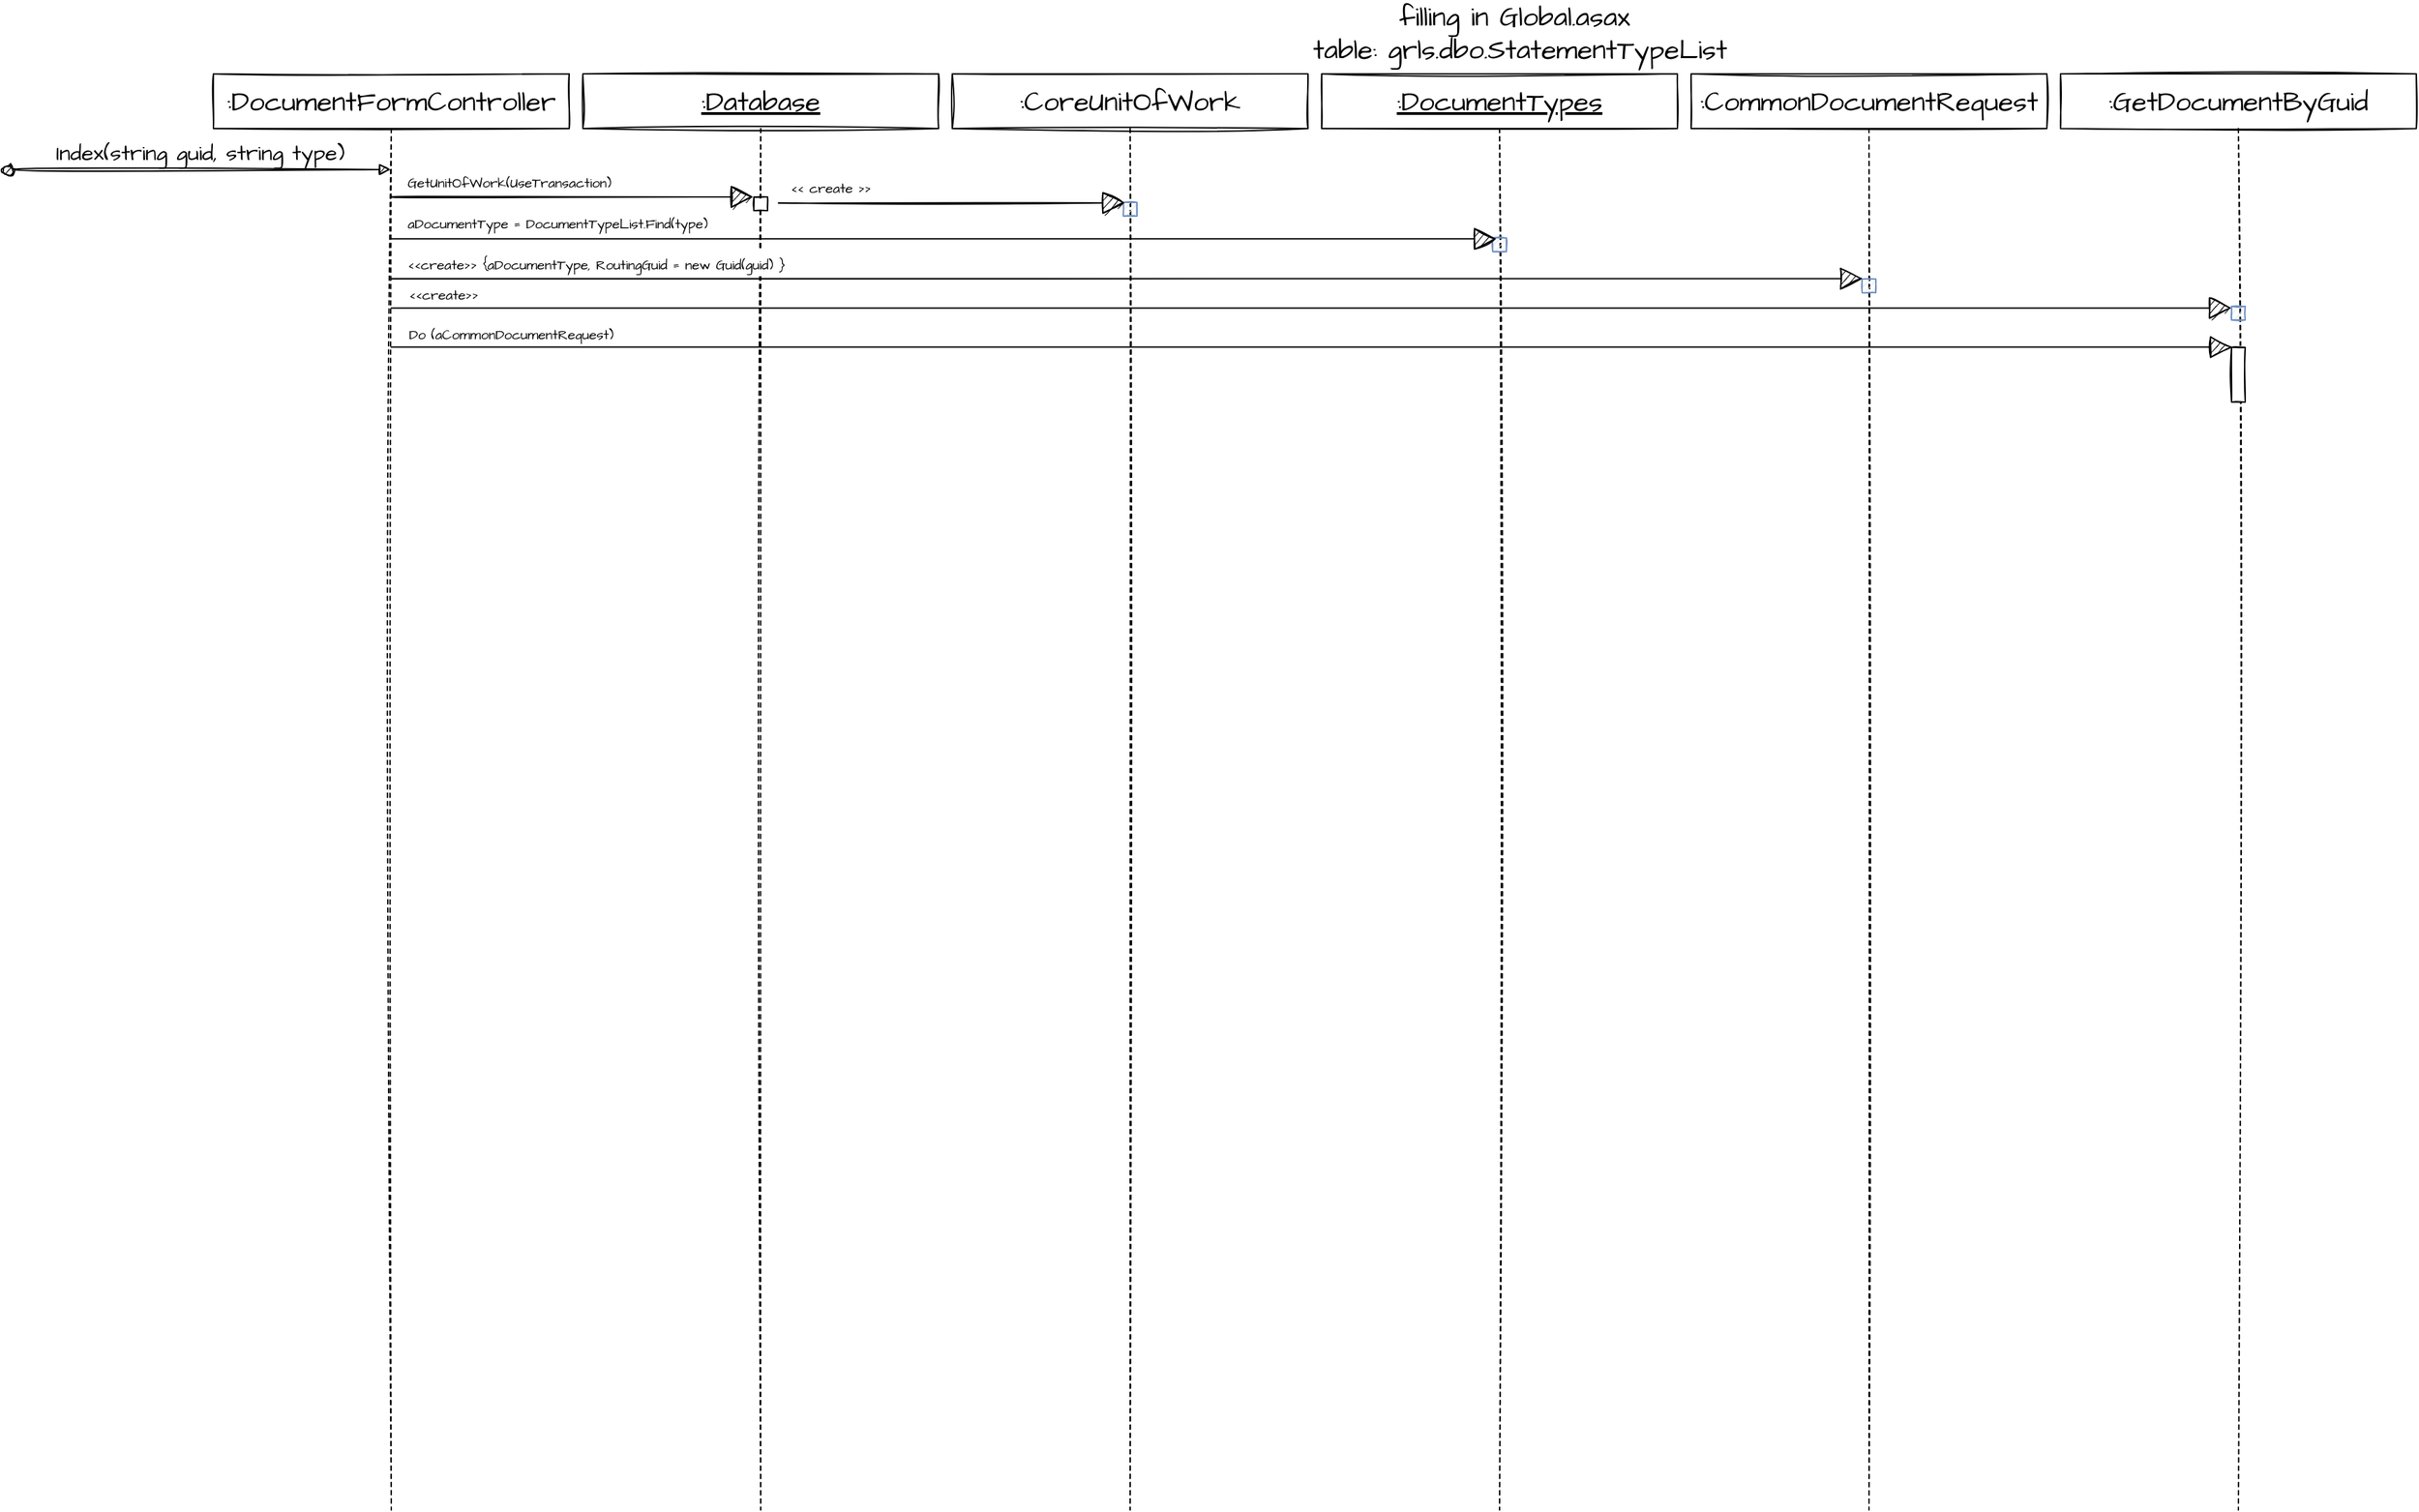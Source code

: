 <mxfile version="20.3.2" type="github">
  <diagram id="kgpKYQtTHZ0yAKxKKP6v" name="Page-1">
    <mxGraphModel dx="1531" dy="1917" grid="1" gridSize="10" guides="1" tooltips="1" connect="1" arrows="1" fold="1" page="1" pageScale="1" pageWidth="850" pageHeight="1100" math="0" shadow="0">
      <root>
        <mxCell id="0" />
        <mxCell id="1" parent="0" />
        <mxCell id="ks56MIvrGEHXzN9xDOrr-1" value=":DocumentFormController" style="shape=umlLifeline;perimeter=lifelinePerimeter;whiteSpace=wrap;html=1;container=1;collapsible=0;recursiveResize=0;outlineConnect=0;sketch=1;hachureGap=4;fontFamily=Architects Daughter;fontSource=https%3A%2F%2Ffonts.googleapis.com%2Fcss%3Ffamily%3DArchitects%2BDaughter;fontSize=20;" parent="1" vertex="1">
          <mxGeometry x="80" y="30" width="260" height="1050" as="geometry" />
        </mxCell>
        <mxCell id="ks56MIvrGEHXzN9xDOrr-2" value="Index(string guid, string type)" style="html=1;verticalAlign=bottom;startArrow=oval;startFill=1;endArrow=block;startSize=8;rounded=0;sketch=1;hachureGap=4;fontFamily=Architects Daughter;fontSource=https%3A%2F%2Ffonts.googleapis.com%2Fcss%3Ffamily%3DArchitects%2BDaughter;fontSize=16;sourcePerimeterSpacing=8;targetPerimeterSpacing=8;curved=1;" parent="1" target="ks56MIvrGEHXzN9xDOrr-1" edge="1">
          <mxGeometry width="60" relative="1" as="geometry">
            <mxPoint x="-70" y="100" as="sourcePoint" />
            <mxPoint x="320" y="80" as="targetPoint" />
          </mxGeometry>
        </mxCell>
        <mxCell id="ks56MIvrGEHXzN9xDOrr-3" value="&lt;u&gt;:Database&lt;/u&gt;" style="shape=umlLifeline;perimeter=lifelinePerimeter;whiteSpace=wrap;html=1;container=1;collapsible=0;recursiveResize=0;outlineConnect=0;sketch=1;hachureGap=4;fontFamily=Architects Daughter;fontSource=https%3A%2F%2Ffonts.googleapis.com%2Fcss%3Ffamily%3DArchitects%2BDaughter;fontSize=20;" parent="1" vertex="1">
          <mxGeometry x="350" y="30" width="260" height="1050" as="geometry" />
        </mxCell>
        <mxCell id="ks56MIvrGEHXzN9xDOrr-5" value="" style="html=1;points=[];perimeter=orthogonalPerimeter;sketch=1;hachureGap=4;fontFamily=Architects Daughter;fontSource=https%3A%2F%2Ffonts.googleapis.com%2Fcss%3Ffamily%3DArchitects%2BDaughter;fontSize=20;" parent="ks56MIvrGEHXzN9xDOrr-3" vertex="1">
          <mxGeometry x="125" y="90" width="10" height="10" as="geometry" />
        </mxCell>
        <mxCell id="ks56MIvrGEHXzN9xDOrr-4" value="&lt;font style=&quot;font-size: 10px;&quot;&gt;GetUnitOfWork(UseTransaction)&lt;/font&gt;" style="html=1;verticalAlign=bottom;endArrow=block;rounded=0;sketch=1;hachureGap=4;fontFamily=Architects Daughter;fontSource=https%3A%2F%2Ffonts.googleapis.com%2Fcss%3Ffamily%3DArchitects%2BDaughter;fontSize=16;startSize=14;endSize=14;sourcePerimeterSpacing=8;targetPerimeterSpacing=8;curved=1;entryX=-0.04;entryY=0;entryDx=0;entryDy=0;entryPerimeter=0;align=left;" parent="1" source="ks56MIvrGEHXzN9xDOrr-1" target="ks56MIvrGEHXzN9xDOrr-5" edge="1">
          <mxGeometry x="-0.926" width="80" relative="1" as="geometry">
            <mxPoint x="270" y="170" as="sourcePoint" />
            <mxPoint x="350" y="170" as="targetPoint" />
            <mxPoint as="offset" />
          </mxGeometry>
        </mxCell>
        <mxCell id="ks56MIvrGEHXzN9xDOrr-6" value=":CoreUnitOfWork" style="shape=umlLifeline;perimeter=lifelinePerimeter;whiteSpace=wrap;html=1;container=1;collapsible=0;recursiveResize=0;outlineConnect=0;sketch=1;hachureGap=4;fontFamily=Architects Daughter;fontSource=https%3A%2F%2Ffonts.googleapis.com%2Fcss%3Ffamily%3DArchitects%2BDaughter;fontSize=20;" parent="1" vertex="1">
          <mxGeometry x="620" y="30" width="260" height="1050" as="geometry" />
        </mxCell>
        <mxCell id="ks56MIvrGEHXzN9xDOrr-7" value="" style="html=1;points=[];perimeter=orthogonalPerimeter;sketch=1;hachureGap=4;fontFamily=Architects Daughter;fontSource=https%3A%2F%2Ffonts.googleapis.com%2Fcss%3Ffamily%3DArchitects%2BDaughter;fontSize=20;fillColor=#dae8fc;strokeColor=#6c8ebf;" parent="ks56MIvrGEHXzN9xDOrr-6" vertex="1">
          <mxGeometry x="125" y="94" width="10" height="10" as="geometry" />
        </mxCell>
        <mxCell id="ks56MIvrGEHXzN9xDOrr-8" value="&lt;font style=&quot;font-size: 10px;&quot;&gt;&amp;lt;&amp;lt; create &amp;gt;&amp;gt;&lt;/font&gt;" style="html=1;verticalAlign=bottom;endArrow=block;rounded=0;sketch=1;hachureGap=4;fontFamily=Architects Daughter;fontSource=https%3A%2F%2Ffonts.googleapis.com%2Fcss%3Ffamily%3DArchitects%2BDaughter;fontSize=16;startSize=14;endSize=14;sourcePerimeterSpacing=8;targetPerimeterSpacing=8;curved=1;entryX=0.12;entryY=0.041;entryDx=0;entryDy=0;entryPerimeter=0;align=left;" parent="1" source="ks56MIvrGEHXzN9xDOrr-5" target="ks56MIvrGEHXzN9xDOrr-7" edge="1">
          <mxGeometry x="-0.945" width="80" relative="1" as="geometry">
            <mxPoint x="220.1" y="130" as="sourcePoint" />
            <mxPoint x="484.6" y="130" as="targetPoint" />
            <mxPoint as="offset" />
          </mxGeometry>
        </mxCell>
        <mxCell id="ks56MIvrGEHXzN9xDOrr-9" value="&lt;u&gt;:DocumentTypes&lt;/u&gt;" style="shape=umlLifeline;perimeter=lifelinePerimeter;whiteSpace=wrap;html=1;container=1;collapsible=0;recursiveResize=0;outlineConnect=0;sketch=1;hachureGap=4;fontFamily=Architects Daughter;fontSource=https%3A%2F%2Ffonts.googleapis.com%2Fcss%3Ffamily%3DArchitects%2BDaughter;fontSize=20;" parent="1" vertex="1">
          <mxGeometry x="890" y="30" width="260" height="1050" as="geometry" />
        </mxCell>
        <mxCell id="ks56MIvrGEHXzN9xDOrr-10" value="" style="html=1;points=[];perimeter=orthogonalPerimeter;sketch=1;hachureGap=4;fontFamily=Architects Daughter;fontSource=https%3A%2F%2Ffonts.googleapis.com%2Fcss%3Ffamily%3DArchitects%2BDaughter;fontSize=20;fillColor=#dae8fc;strokeColor=#6c8ebf;" parent="ks56MIvrGEHXzN9xDOrr-9" vertex="1">
          <mxGeometry x="125" y="120" width="10" height="10" as="geometry" />
        </mxCell>
        <mxCell id="ks56MIvrGEHXzN9xDOrr-11" value="&lt;font style=&quot;font-size: 10px;&quot;&gt;aDocumentType = DocumentTypeList.Find(type)&lt;/font&gt;" style="html=1;verticalAlign=bottom;endArrow=block;rounded=0;sketch=1;hachureGap=4;fontFamily=Architects Daughter;fontSource=https%3A%2F%2Ffonts.googleapis.com%2Fcss%3Ffamily%3DArchitects%2BDaughter;fontSize=16;startSize=14;endSize=14;sourcePerimeterSpacing=8;targetPerimeterSpacing=8;curved=1;entryX=0.284;entryY=0.067;entryDx=0;entryDy=0;entryPerimeter=0;align=left;" parent="1" source="ks56MIvrGEHXzN9xDOrr-1" target="ks56MIvrGEHXzN9xDOrr-10" edge="1">
          <mxGeometry x="-0.976" y="1" width="80" relative="1" as="geometry">
            <mxPoint x="503" y="134.41" as="sourcePoint" />
            <mxPoint x="756.2" y="134.41" as="targetPoint" />
            <mxPoint as="offset" />
          </mxGeometry>
        </mxCell>
        <mxCell id="ks56MIvrGEHXzN9xDOrr-12" value=":CommonDocumentRequest" style="shape=umlLifeline;perimeter=lifelinePerimeter;whiteSpace=wrap;html=1;container=1;collapsible=0;recursiveResize=0;outlineConnect=0;sketch=1;hachureGap=4;fontFamily=Architects Daughter;fontSource=https%3A%2F%2Ffonts.googleapis.com%2Fcss%3Ffamily%3DArchitects%2BDaughter;fontSize=20;" parent="1" vertex="1">
          <mxGeometry x="1160" y="30" width="260" height="1050" as="geometry" />
        </mxCell>
        <mxCell id="ks56MIvrGEHXzN9xDOrr-13" value="" style="html=1;points=[];perimeter=orthogonalPerimeter;sketch=1;hachureGap=4;fontFamily=Architects Daughter;fontSource=https%3A%2F%2Ffonts.googleapis.com%2Fcss%3Ffamily%3DArchitects%2BDaughter;fontSize=20;fillColor=#dae8fc;strokeColor=#6c8ebf;" parent="ks56MIvrGEHXzN9xDOrr-12" vertex="1">
          <mxGeometry x="125" y="150" width="10" height="10" as="geometry" />
        </mxCell>
        <mxCell id="ks56MIvrGEHXzN9xDOrr-14" value="&lt;font style=&quot;font-size: 10px;&quot;&gt;&amp;lt;&amp;lt;create&amp;gt;&amp;gt; {aDocumentType, RoutingGuid = new Guid(guid) }&lt;/font&gt;" style="html=1;verticalAlign=bottom;endArrow=block;rounded=0;sketch=1;hachureGap=4;fontFamily=Architects Daughter;fontSource=https%3A%2F%2Ffonts.googleapis.com%2Fcss%3Ffamily%3DArchitects%2BDaughter;fontSize=16;startSize=14;endSize=14;sourcePerimeterSpacing=8;targetPerimeterSpacing=8;curved=1;entryX=0.036;entryY=-0.019;entryDx=0;entryDy=0;entryPerimeter=0;align=left;" parent="1" source="ks56MIvrGEHXzN9xDOrr-1" target="ks56MIvrGEHXzN9xDOrr-13" edge="1">
          <mxGeometry x="-0.982" width="80" relative="1" as="geometry">
            <mxPoint x="220.222" y="160.67" as="sourcePoint" />
            <mxPoint x="1027.84" y="160.67" as="targetPoint" />
            <mxPoint as="offset" />
          </mxGeometry>
        </mxCell>
        <mxCell id="ks56MIvrGEHXzN9xDOrr-15" value=":GetDocumentByGuid" style="shape=umlLifeline;perimeter=lifelinePerimeter;whiteSpace=wrap;html=1;container=1;collapsible=0;recursiveResize=0;outlineConnect=0;sketch=1;hachureGap=4;fontFamily=Architects Daughter;fontSource=https%3A%2F%2Ffonts.googleapis.com%2Fcss%3Ffamily%3DArchitects%2BDaughter;fontSize=20;" parent="1" vertex="1">
          <mxGeometry x="1430" y="30" width="260" height="1050" as="geometry" />
        </mxCell>
        <mxCell id="ks56MIvrGEHXzN9xDOrr-16" value="" style="html=1;points=[];perimeter=orthogonalPerimeter;sketch=1;hachureGap=4;fontFamily=Architects Daughter;fontSource=https%3A%2F%2Ffonts.googleapis.com%2Fcss%3Ffamily%3DArchitects%2BDaughter;fontSize=20;fillColor=#dae8fc;strokeColor=#6c8ebf;" parent="ks56MIvrGEHXzN9xDOrr-15" vertex="1">
          <mxGeometry x="125" y="170" width="10" height="10" as="geometry" />
        </mxCell>
        <mxCell id="ks56MIvrGEHXzN9xDOrr-18" value="" style="html=1;points=[];perimeter=orthogonalPerimeter;sketch=1;hachureGap=4;fontFamily=Architects Daughter;fontSource=https%3A%2F%2Ffonts.googleapis.com%2Fcss%3Ffamily%3DArchitects%2BDaughter;fontSize=20;" parent="ks56MIvrGEHXzN9xDOrr-15" vertex="1">
          <mxGeometry x="125" y="200" width="10" height="40" as="geometry" />
        </mxCell>
        <mxCell id="ks56MIvrGEHXzN9xDOrr-17" value="&lt;font style=&quot;font-size: 10px;&quot;&gt;&amp;lt;&amp;lt;create&amp;gt;&amp;gt;&amp;nbsp;&lt;/font&gt;" style="html=1;verticalAlign=bottom;endArrow=block;rounded=0;sketch=1;hachureGap=4;fontFamily=Architects Daughter;fontSource=https%3A%2F%2Ffonts.googleapis.com%2Fcss%3Ffamily%3DArchitects%2BDaughter;fontSize=16;startSize=14;endSize=14;sourcePerimeterSpacing=8;targetPerimeterSpacing=8;curved=1;entryX=0;entryY=0.121;entryDx=0;entryDy=0;entryPerimeter=0;align=left;spacing=1;spacingBottom=0;" parent="1" source="ks56MIvrGEHXzN9xDOrr-1" target="ks56MIvrGEHXzN9xDOrr-16" edge="1">
          <mxGeometry x="-0.982" width="80" relative="1" as="geometry">
            <mxPoint x="220.1" y="189.81" as="sourcePoint" />
            <mxPoint x="1295.36" y="189.81" as="targetPoint" />
            <mxPoint as="offset" />
          </mxGeometry>
        </mxCell>
        <mxCell id="ks56MIvrGEHXzN9xDOrr-19" value="&lt;font style=&quot;font-size: 10px;&quot;&gt;Do (aCommonDocumentRequest)&lt;/font&gt;" style="html=1;verticalAlign=bottom;endArrow=block;rounded=0;sketch=1;hachureGap=4;fontFamily=Architects Daughter;fontSource=https%3A%2F%2Ffonts.googleapis.com%2Fcss%3Ffamily%3DArchitects%2BDaughter;fontSize=16;startSize=14;endSize=14;sourcePerimeterSpacing=8;targetPerimeterSpacing=8;curved=1;entryX=0.078;entryY=-0.005;entryDx=0;entryDy=0;entryPerimeter=0;align=left;spacing=1;spacingBottom=0;" parent="1" source="ks56MIvrGEHXzN9xDOrr-1" target="ks56MIvrGEHXzN9xDOrr-18" edge="1">
          <mxGeometry x="-0.982" width="80" relative="1" as="geometry">
            <mxPoint x="220.222" y="211.21" as="sourcePoint" />
            <mxPoint x="1565" y="211.21" as="targetPoint" />
            <mxPoint as="offset" />
          </mxGeometry>
        </mxCell>
        <mxCell id="Nu30mHrz8tzxWeqDDHN9-2" value="filling in Global.asax&amp;nbsp;&lt;br&gt;table: grls.dbo.StatementTypeList" style="text;html=1;strokeColor=none;fillColor=none;align=center;verticalAlign=middle;whiteSpace=wrap;rounded=0;sketch=1;hachureGap=4;fontFamily=Architects Daughter;fontSource=https%3A%2F%2Ffonts.googleapis.com%2Fcss%3Ffamily%3DArchitects%2BDaughter;fontSize=20;" vertex="1" parent="1">
          <mxGeometry x="880" y="-20" width="310" height="40" as="geometry" />
        </mxCell>
      </root>
    </mxGraphModel>
  </diagram>
</mxfile>
